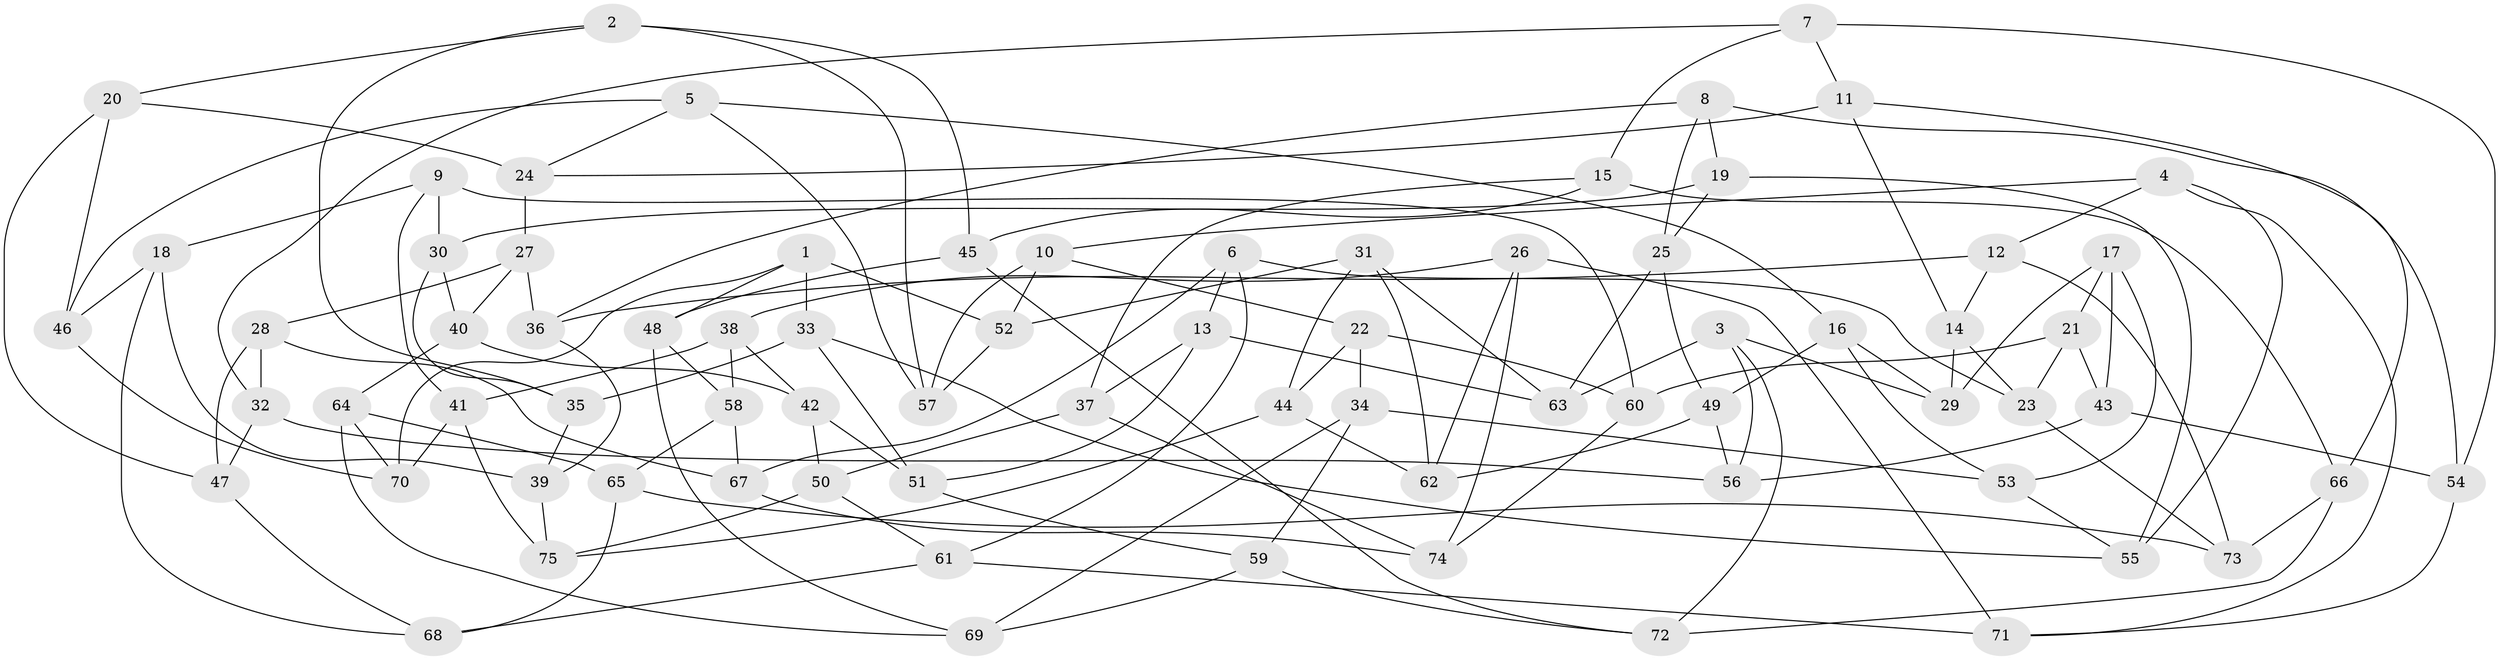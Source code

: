 // coarse degree distribution, {6: 0.5333333333333333, 4: 0.28888888888888886, 5: 0.13333333333333333, 3: 0.044444444444444446}
// Generated by graph-tools (version 1.1) at 2025/24/03/03/25 07:24:26]
// undirected, 75 vertices, 150 edges
graph export_dot {
graph [start="1"]
  node [color=gray90,style=filled];
  1;
  2;
  3;
  4;
  5;
  6;
  7;
  8;
  9;
  10;
  11;
  12;
  13;
  14;
  15;
  16;
  17;
  18;
  19;
  20;
  21;
  22;
  23;
  24;
  25;
  26;
  27;
  28;
  29;
  30;
  31;
  32;
  33;
  34;
  35;
  36;
  37;
  38;
  39;
  40;
  41;
  42;
  43;
  44;
  45;
  46;
  47;
  48;
  49;
  50;
  51;
  52;
  53;
  54;
  55;
  56;
  57;
  58;
  59;
  60;
  61;
  62;
  63;
  64;
  65;
  66;
  67;
  68;
  69;
  70;
  71;
  72;
  73;
  74;
  75;
  1 -- 33;
  1 -- 70;
  1 -- 48;
  1 -- 52;
  2 -- 20;
  2 -- 45;
  2 -- 57;
  2 -- 35;
  3 -- 63;
  3 -- 72;
  3 -- 29;
  3 -- 56;
  4 -- 12;
  4 -- 71;
  4 -- 55;
  4 -- 10;
  5 -- 24;
  5 -- 16;
  5 -- 57;
  5 -- 46;
  6 -- 13;
  6 -- 67;
  6 -- 23;
  6 -- 61;
  7 -- 15;
  7 -- 54;
  7 -- 32;
  7 -- 11;
  8 -- 36;
  8 -- 54;
  8 -- 19;
  8 -- 25;
  9 -- 41;
  9 -- 60;
  9 -- 18;
  9 -- 30;
  10 -- 52;
  10 -- 22;
  10 -- 57;
  11 -- 14;
  11 -- 66;
  11 -- 24;
  12 -- 73;
  12 -- 36;
  12 -- 14;
  13 -- 51;
  13 -- 63;
  13 -- 37;
  14 -- 29;
  14 -- 23;
  15 -- 45;
  15 -- 66;
  15 -- 37;
  16 -- 49;
  16 -- 29;
  16 -- 53;
  17 -- 29;
  17 -- 53;
  17 -- 21;
  17 -- 43;
  18 -- 46;
  18 -- 68;
  18 -- 39;
  19 -- 30;
  19 -- 25;
  19 -- 55;
  20 -- 47;
  20 -- 24;
  20 -- 46;
  21 -- 23;
  21 -- 43;
  21 -- 60;
  22 -- 44;
  22 -- 60;
  22 -- 34;
  23 -- 73;
  24 -- 27;
  25 -- 49;
  25 -- 63;
  26 -- 62;
  26 -- 71;
  26 -- 38;
  26 -- 74;
  27 -- 36;
  27 -- 40;
  27 -- 28;
  28 -- 32;
  28 -- 67;
  28 -- 47;
  30 -- 40;
  30 -- 35;
  31 -- 62;
  31 -- 63;
  31 -- 44;
  31 -- 52;
  32 -- 47;
  32 -- 56;
  33 -- 51;
  33 -- 55;
  33 -- 35;
  34 -- 53;
  34 -- 69;
  34 -- 59;
  35 -- 39;
  36 -- 39;
  37 -- 74;
  37 -- 50;
  38 -- 58;
  38 -- 42;
  38 -- 41;
  39 -- 75;
  40 -- 42;
  40 -- 64;
  41 -- 70;
  41 -- 75;
  42 -- 51;
  42 -- 50;
  43 -- 56;
  43 -- 54;
  44 -- 62;
  44 -- 75;
  45 -- 48;
  45 -- 72;
  46 -- 70;
  47 -- 68;
  48 -- 58;
  48 -- 69;
  49 -- 62;
  49 -- 56;
  50 -- 61;
  50 -- 75;
  51 -- 59;
  52 -- 57;
  53 -- 55;
  54 -- 71;
  58 -- 67;
  58 -- 65;
  59 -- 72;
  59 -- 69;
  60 -- 74;
  61 -- 71;
  61 -- 68;
  64 -- 70;
  64 -- 69;
  64 -- 65;
  65 -- 73;
  65 -- 68;
  66 -- 73;
  66 -- 72;
  67 -- 74;
}
